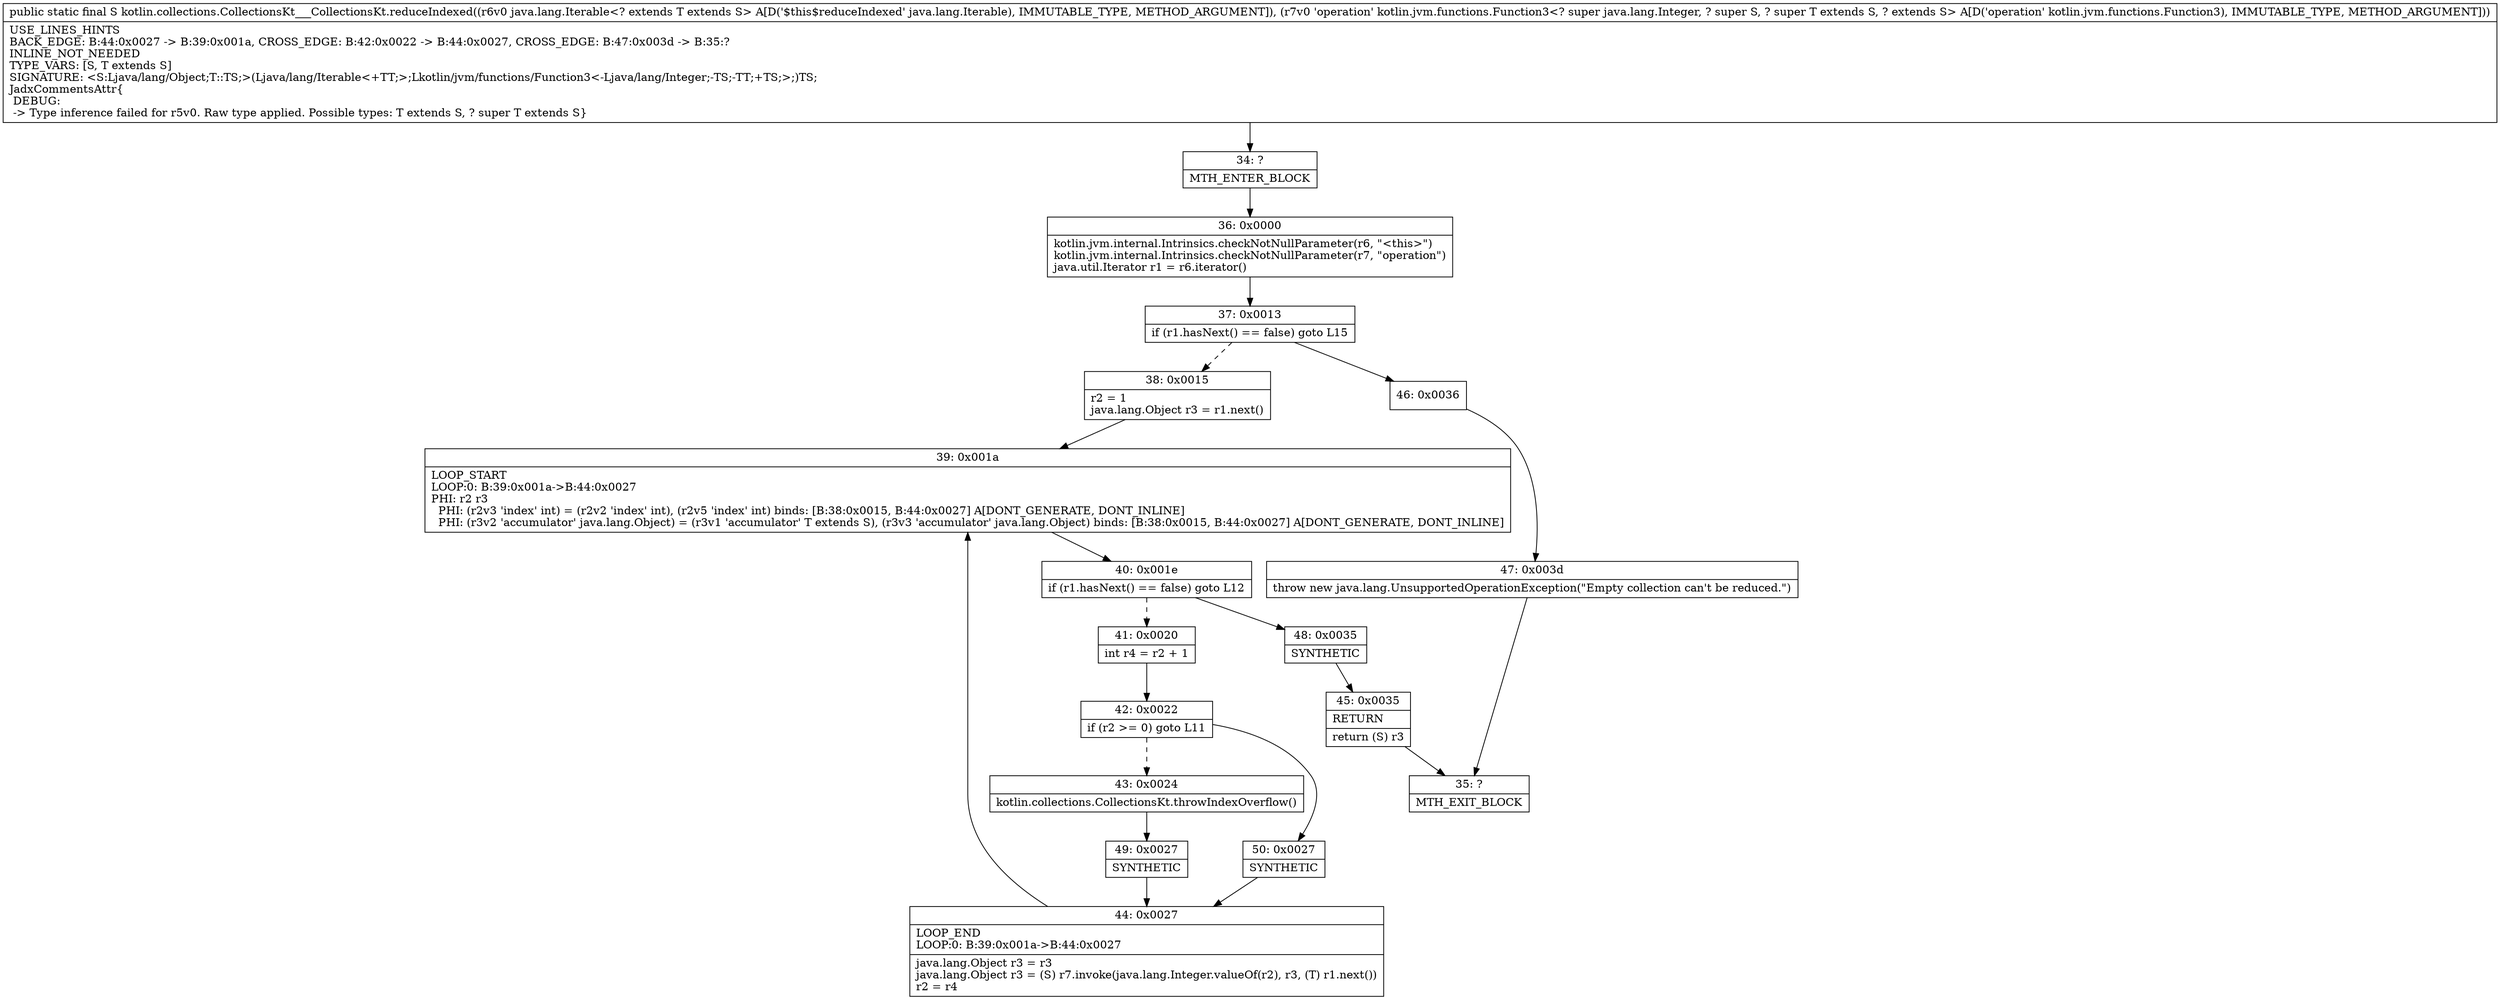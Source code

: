 digraph "CFG forkotlin.collections.CollectionsKt___CollectionsKt.reduceIndexed(Ljava\/lang\/Iterable;Lkotlin\/jvm\/functions\/Function3;)Ljava\/lang\/Object;" {
Node_34 [shape=record,label="{34\:\ ?|MTH_ENTER_BLOCK\l}"];
Node_36 [shape=record,label="{36\:\ 0x0000|kotlin.jvm.internal.Intrinsics.checkNotNullParameter(r6, \"\<this\>\")\lkotlin.jvm.internal.Intrinsics.checkNotNullParameter(r7, \"operation\")\ljava.util.Iterator r1 = r6.iterator()\l}"];
Node_37 [shape=record,label="{37\:\ 0x0013|if (r1.hasNext() == false) goto L15\l}"];
Node_38 [shape=record,label="{38\:\ 0x0015|r2 = 1\ljava.lang.Object r3 = r1.next()\l}"];
Node_39 [shape=record,label="{39\:\ 0x001a|LOOP_START\lLOOP:0: B:39:0x001a\-\>B:44:0x0027\lPHI: r2 r3 \l  PHI: (r2v3 'index' int) = (r2v2 'index' int), (r2v5 'index' int) binds: [B:38:0x0015, B:44:0x0027] A[DONT_GENERATE, DONT_INLINE]\l  PHI: (r3v2 'accumulator' java.lang.Object) = (r3v1 'accumulator' T extends S), (r3v3 'accumulator' java.lang.Object) binds: [B:38:0x0015, B:44:0x0027] A[DONT_GENERATE, DONT_INLINE]\l}"];
Node_40 [shape=record,label="{40\:\ 0x001e|if (r1.hasNext() == false) goto L12\l}"];
Node_41 [shape=record,label="{41\:\ 0x0020|int r4 = r2 + 1\l}"];
Node_42 [shape=record,label="{42\:\ 0x0022|if (r2 \>= 0) goto L11\l}"];
Node_43 [shape=record,label="{43\:\ 0x0024|kotlin.collections.CollectionsKt.throwIndexOverflow()\l}"];
Node_49 [shape=record,label="{49\:\ 0x0027|SYNTHETIC\l}"];
Node_44 [shape=record,label="{44\:\ 0x0027|LOOP_END\lLOOP:0: B:39:0x001a\-\>B:44:0x0027\l|java.lang.Object r3 = r3\ljava.lang.Object r3 = (S) r7.invoke(java.lang.Integer.valueOf(r2), r3, (T) r1.next())\lr2 = r4\l}"];
Node_50 [shape=record,label="{50\:\ 0x0027|SYNTHETIC\l}"];
Node_48 [shape=record,label="{48\:\ 0x0035|SYNTHETIC\l}"];
Node_45 [shape=record,label="{45\:\ 0x0035|RETURN\l|return (S) r3\l}"];
Node_35 [shape=record,label="{35\:\ ?|MTH_EXIT_BLOCK\l}"];
Node_46 [shape=record,label="{46\:\ 0x0036}"];
Node_47 [shape=record,label="{47\:\ 0x003d|throw new java.lang.UnsupportedOperationException(\"Empty collection can't be reduced.\")\l}"];
MethodNode[shape=record,label="{public static final S kotlin.collections.CollectionsKt___CollectionsKt.reduceIndexed((r6v0 java.lang.Iterable\<? extends T extends S\> A[D('$this$reduceIndexed' java.lang.Iterable), IMMUTABLE_TYPE, METHOD_ARGUMENT]), (r7v0 'operation' kotlin.jvm.functions.Function3\<? super java.lang.Integer, ? super S, ? super T extends S, ? extends S\> A[D('operation' kotlin.jvm.functions.Function3), IMMUTABLE_TYPE, METHOD_ARGUMENT]))  | USE_LINES_HINTS\lBACK_EDGE: B:44:0x0027 \-\> B:39:0x001a, CROSS_EDGE: B:42:0x0022 \-\> B:44:0x0027, CROSS_EDGE: B:47:0x003d \-\> B:35:?\lINLINE_NOT_NEEDED\lTYPE_VARS: [S, T extends S]\lSIGNATURE: \<S:Ljava\/lang\/Object;T::TS;\>(Ljava\/lang\/Iterable\<+TT;\>;Lkotlin\/jvm\/functions\/Function3\<\-Ljava\/lang\/Integer;\-TS;\-TT;+TS;\>;)TS;\lJadxCommentsAttr\{\l DEBUG: \l \-\> Type inference failed for r5v0. Raw type applied. Possible types: T extends S, ? super T extends S\}\l}"];
MethodNode -> Node_34;Node_34 -> Node_36;
Node_36 -> Node_37;
Node_37 -> Node_38[style=dashed];
Node_37 -> Node_46;
Node_38 -> Node_39;
Node_39 -> Node_40;
Node_40 -> Node_41[style=dashed];
Node_40 -> Node_48;
Node_41 -> Node_42;
Node_42 -> Node_43[style=dashed];
Node_42 -> Node_50;
Node_43 -> Node_49;
Node_49 -> Node_44;
Node_44 -> Node_39;
Node_50 -> Node_44;
Node_48 -> Node_45;
Node_45 -> Node_35;
Node_46 -> Node_47;
Node_47 -> Node_35;
}

